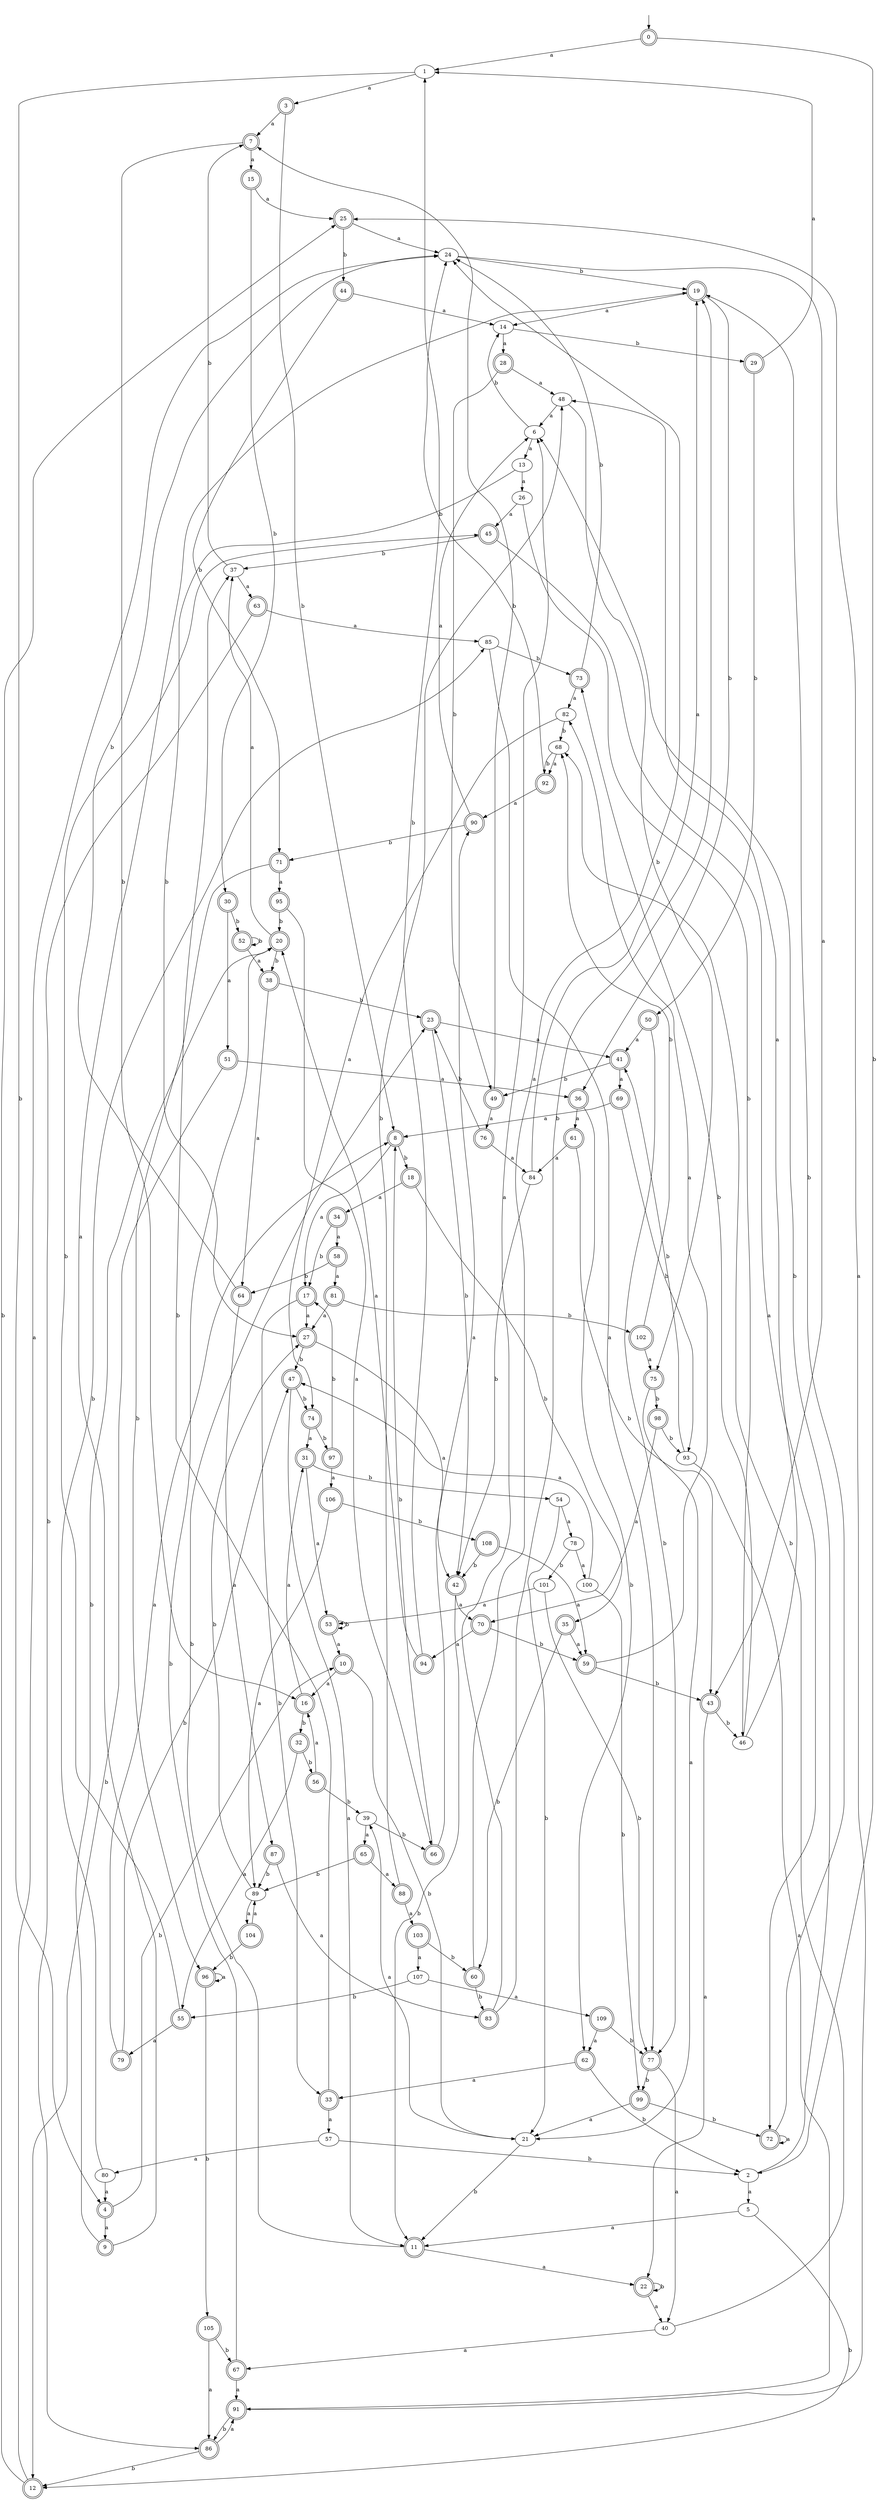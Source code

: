 digraph RandomDFA {
  __start0 [label="", shape=none];
  __start0 -> 0 [label=""];
  0 [shape=circle] [shape=doublecircle]
  0 -> 1 [label="a"]
  0 -> 2 [label="b"]
  1
  1 -> 3 [label="a"]
  1 -> 4 [label="b"]
  2
  2 -> 5 [label="a"]
  2 -> 6 [label="b"]
  3 [shape=doublecircle]
  3 -> 7 [label="a"]
  3 -> 8 [label="b"]
  4 [shape=doublecircle]
  4 -> 9 [label="a"]
  4 -> 10 [label="b"]
  5
  5 -> 11 [label="a"]
  5 -> 12 [label="b"]
  6
  6 -> 13 [label="a"]
  6 -> 14 [label="b"]
  7 [shape=doublecircle]
  7 -> 15 [label="a"]
  7 -> 16 [label="b"]
  8 [shape=doublecircle]
  8 -> 17 [label="a"]
  8 -> 18 [label="b"]
  9 [shape=doublecircle]
  9 -> 19 [label="a"]
  9 -> 20 [label="b"]
  10 [shape=doublecircle]
  10 -> 16 [label="a"]
  10 -> 21 [label="b"]
  11 [shape=doublecircle]
  11 -> 22 [label="a"]
  11 -> 23 [label="b"]
  12 [shape=doublecircle]
  12 -> 24 [label="a"]
  12 -> 25 [label="b"]
  13
  13 -> 26 [label="a"]
  13 -> 27 [label="b"]
  14
  14 -> 28 [label="a"]
  14 -> 29 [label="b"]
  15 [shape=doublecircle]
  15 -> 25 [label="a"]
  15 -> 30 [label="b"]
  16 [shape=doublecircle]
  16 -> 31 [label="a"]
  16 -> 32 [label="b"]
  17 [shape=doublecircle]
  17 -> 27 [label="a"]
  17 -> 33 [label="b"]
  18 [shape=doublecircle]
  18 -> 34 [label="a"]
  18 -> 35 [label="b"]
  19 [shape=doublecircle]
  19 -> 14 [label="a"]
  19 -> 36 [label="b"]
  20 [shape=doublecircle]
  20 -> 37 [label="a"]
  20 -> 38 [label="b"]
  21
  21 -> 39 [label="a"]
  21 -> 11 [label="b"]
  22 [shape=doublecircle]
  22 -> 40 [label="a"]
  22 -> 22 [label="b"]
  23 [shape=doublecircle]
  23 -> 41 [label="a"]
  23 -> 42 [label="b"]
  24
  24 -> 43 [label="a"]
  24 -> 19 [label="b"]
  25 [shape=doublecircle]
  25 -> 24 [label="a"]
  25 -> 44 [label="b"]
  26
  26 -> 45 [label="a"]
  26 -> 46 [label="b"]
  27 [shape=doublecircle]
  27 -> 42 [label="a"]
  27 -> 47 [label="b"]
  28 [shape=doublecircle]
  28 -> 48 [label="a"]
  28 -> 49 [label="b"]
  29 [shape=doublecircle]
  29 -> 1 [label="a"]
  29 -> 50 [label="b"]
  30 [shape=doublecircle]
  30 -> 51 [label="a"]
  30 -> 52 [label="b"]
  31 [shape=doublecircle]
  31 -> 53 [label="a"]
  31 -> 54 [label="b"]
  32 [shape=doublecircle]
  32 -> 55 [label="a"]
  32 -> 56 [label="b"]
  33 [shape=doublecircle]
  33 -> 57 [label="a"]
  33 -> 37 [label="b"]
  34 [shape=doublecircle]
  34 -> 58 [label="a"]
  34 -> 17 [label="b"]
  35 [shape=doublecircle]
  35 -> 59 [label="a"]
  35 -> 60 [label="b"]
  36 [shape=doublecircle]
  36 -> 61 [label="a"]
  36 -> 62 [label="b"]
  37
  37 -> 63 [label="a"]
  37 -> 7 [label="b"]
  38 [shape=doublecircle]
  38 -> 64 [label="a"]
  38 -> 23 [label="b"]
  39
  39 -> 65 [label="a"]
  39 -> 66 [label="b"]
  40
  40 -> 67 [label="a"]
  40 -> 68 [label="b"]
  41 [shape=doublecircle]
  41 -> 69 [label="a"]
  41 -> 49 [label="b"]
  42 [shape=doublecircle]
  42 -> 70 [label="a"]
  42 -> 11 [label="b"]
  43 [shape=doublecircle]
  43 -> 22 [label="a"]
  43 -> 46 [label="b"]
  44 [shape=doublecircle]
  44 -> 14 [label="a"]
  44 -> 71 [label="b"]
  45 [shape=doublecircle]
  45 -> 72 [label="a"]
  45 -> 37 [label="b"]
  46
  46 -> 48 [label="a"]
  46 -> 73 [label="b"]
  47 [shape=doublecircle]
  47 -> 11 [label="a"]
  47 -> 74 [label="b"]
  48
  48 -> 6 [label="a"]
  48 -> 75 [label="b"]
  49 [shape=doublecircle]
  49 -> 76 [label="a"]
  49 -> 7 [label="b"]
  50 [shape=doublecircle]
  50 -> 41 [label="a"]
  50 -> 77 [label="b"]
  51 [shape=doublecircle]
  51 -> 36 [label="a"]
  51 -> 12 [label="b"]
  52 [shape=doublecircle]
  52 -> 38 [label="a"]
  52 -> 52 [label="b"]
  53 [shape=doublecircle]
  53 -> 10 [label="a"]
  53 -> 53 [label="b"]
  54
  54 -> 78 [label="a"]
  54 -> 21 [label="b"]
  55 [shape=doublecircle]
  55 -> 79 [label="a"]
  55 -> 45 [label="b"]
  56 [shape=doublecircle]
  56 -> 16 [label="a"]
  56 -> 39 [label="b"]
  57
  57 -> 80 [label="a"]
  57 -> 2 [label="b"]
  58 [shape=doublecircle]
  58 -> 81 [label="a"]
  58 -> 64 [label="b"]
  59 [shape=doublecircle]
  59 -> 82 [label="a"]
  59 -> 43 [label="b"]
  60 [shape=doublecircle]
  60 -> 24 [label="a"]
  60 -> 83 [label="b"]
  61 [shape=doublecircle]
  61 -> 84 [label="a"]
  61 -> 43 [label="b"]
  62 [shape=doublecircle]
  62 -> 33 [label="a"]
  62 -> 2 [label="b"]
  63 [shape=doublecircle]
  63 -> 85 [label="a"]
  63 -> 86 [label="b"]
  64 [shape=doublecircle]
  64 -> 87 [label="a"]
  64 -> 24 [label="b"]
  65 [shape=doublecircle]
  65 -> 88 [label="a"]
  65 -> 89 [label="b"]
  66 [shape=doublecircle]
  66 -> 90 [label="a"]
  66 -> 8 [label="b"]
  67 [shape=doublecircle]
  67 -> 91 [label="a"]
  67 -> 20 [label="b"]
  68
  68 -> 92 [label="a"]
  68 -> 92 [label="b"]
  69 [shape=doublecircle]
  69 -> 8 [label="a"]
  69 -> 93 [label="b"]
  70 [shape=doublecircle]
  70 -> 94 [label="a"]
  70 -> 59 [label="b"]
  71 [shape=doublecircle]
  71 -> 95 [label="a"]
  71 -> 96 [label="b"]
  72 [shape=doublecircle]
  72 -> 72 [label="a"]
  72 -> 19 [label="b"]
  73 [shape=doublecircle]
  73 -> 82 [label="a"]
  73 -> 24 [label="b"]
  74 [shape=doublecircle]
  74 -> 31 [label="a"]
  74 -> 97 [label="b"]
  75 [shape=doublecircle]
  75 -> 21 [label="a"]
  75 -> 98 [label="b"]
  76 [shape=doublecircle]
  76 -> 84 [label="a"]
  76 -> 23 [label="b"]
  77 [shape=doublecircle]
  77 -> 40 [label="a"]
  77 -> 99 [label="b"]
  78
  78 -> 100 [label="a"]
  78 -> 101 [label="b"]
  79 [shape=doublecircle]
  79 -> 8 [label="a"]
  79 -> 47 [label="b"]
  80
  80 -> 4 [label="a"]
  80 -> 85 [label="b"]
  81 [shape=doublecircle]
  81 -> 27 [label="a"]
  81 -> 102 [label="b"]
  82
  82 -> 74 [label="a"]
  82 -> 68 [label="b"]
  83 [shape=doublecircle]
  83 -> 6 [label="a"]
  83 -> 19 [label="b"]
  84
  84 -> 19 [label="a"]
  84 -> 42 [label="b"]
  85
  85 -> 77 [label="a"]
  85 -> 73 [label="b"]
  86 [shape=doublecircle]
  86 -> 91 [label="a"]
  86 -> 12 [label="b"]
  87 [shape=doublecircle]
  87 -> 83 [label="a"]
  87 -> 89 [label="b"]
  88 [shape=doublecircle]
  88 -> 103 [label="a"]
  88 -> 48 [label="b"]
  89
  89 -> 104 [label="a"]
  89 -> 27 [label="b"]
  90 [shape=doublecircle]
  90 -> 6 [label="a"]
  90 -> 71 [label="b"]
  91 [shape=doublecircle]
  91 -> 25 [label="a"]
  91 -> 86 [label="b"]
  92 [shape=doublecircle]
  92 -> 90 [label="a"]
  92 -> 24 [label="b"]
  93
  93 -> 91 [label="a"]
  93 -> 41 [label="b"]
  94 [shape=doublecircle]
  94 -> 20 [label="a"]
  94 -> 1 [label="b"]
  95 [shape=doublecircle]
  95 -> 66 [label="a"]
  95 -> 20 [label="b"]
  96 [shape=doublecircle]
  96 -> 96 [label="a"]
  96 -> 105 [label="b"]
  97 [shape=doublecircle]
  97 -> 106 [label="a"]
  97 -> 17 [label="b"]
  98 [shape=doublecircle]
  98 -> 70 [label="a"]
  98 -> 93 [label="b"]
  99 [shape=doublecircle]
  99 -> 21 [label="a"]
  99 -> 72 [label="b"]
  100
  100 -> 47 [label="a"]
  100 -> 99 [label="b"]
  101
  101 -> 53 [label="a"]
  101 -> 77 [label="b"]
  102 [shape=doublecircle]
  102 -> 75 [label="a"]
  102 -> 68 [label="b"]
  103 [shape=doublecircle]
  103 -> 107 [label="a"]
  103 -> 60 [label="b"]
  104 [shape=doublecircle]
  104 -> 89 [label="a"]
  104 -> 96 [label="b"]
  105 [shape=doublecircle]
  105 -> 86 [label="a"]
  105 -> 67 [label="b"]
  106 [shape=doublecircle]
  106 -> 89 [label="a"]
  106 -> 108 [label="b"]
  107
  107 -> 109 [label="a"]
  107 -> 55 [label="b"]
  108 [shape=doublecircle]
  108 -> 59 [label="a"]
  108 -> 42 [label="b"]
  109 [shape=doublecircle]
  109 -> 62 [label="a"]
  109 -> 77 [label="b"]
}
